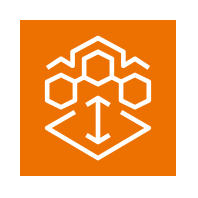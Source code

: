 <mxfile
  version="25.0.2"
  >
  <diagram
    name="-"
    >
    <mxGraphModel
      grid="1"
      gridSize="10"
      guides="1"
      tooltips="1"
      connect="1"
      arrows="1"
      fold="1"
      page="1"
      pageScale="1"
      pageWidth="1"
      pageHeight="1"
      math="0"
      shadow="0"
      >
      <root>
        <mxCell
          id="page"
          />
        <mxCell
          id="root"
          parent="page"
          />
        <mxCell
          style="verticalAlign=top;aspect=fixed;align=center;spacingLeft=5;spacingRight=5;spacingBottom=5;strokeColor=none;"
          id="shape_"
          parent="root"
          value=" "
          vertex="1"
          >
          <mxGeometry
            as="geometry"
            width="98"
            height="98"
            x="0"
            y="0"
            />
          </mxCell>
        <mxCell
          style="sketch=0;points=[[0,0,0],[0.25,0,0],[0.5,0,0],[0.75,0,0],[1,0,0],[0,1,0],[0.25,1,0],[0.5,1,0],[0.75,1,0],[1,1,0],[0,0.25,0],[0,0.5,0],[0,0.75,0],[1,0.25,0],[1,0.5,0],[1,0.75,0]];outlineConnect=0;fontColor=#232F3E;fillColor=#ED7100;strokeColor=#ffffff;dashed=0;verticalLabelPosition=bottom;verticalAlign=top;align=center;html=1;fontSize=12;fontStyle=0;aspect=fixed;shape=mxgraph.aws4.resourceIcon;resIcon=mxgraph.aws4.elemental_mediaconnect;"
          id="elemental_mediaconnect_"
          parent="shape_"
          value=" "
          vertex="1"
          >
          <mxGeometry
            width="78"
            height="78"
            as="geometry"
            x="10"
            y="10"
            />
          </mxCell>
        </root>
      </mxGraphModel>
    </diagram>
  </mxfile>
